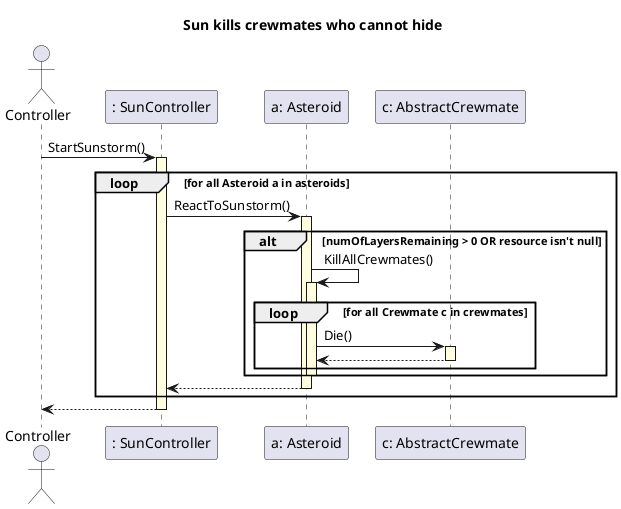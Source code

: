 @startuml
skinparam SequenceLifeLineBackgroundColor LightYellow

title "Sun kills crewmates who cannot hide"

actor Controller as C

participant ": SunController" as sun
participant "a: Asteroid" as a
participant "c: AbstractCrewmate" as c

C -> sun ++ : StartSunstorm()

    loop for all Asteroid a in asteroids

        sun -> a ++ : ReactToSunstorm()

            alt numOfLayersRemaining > 0 OR resource isn't null

                a -> a ++ : KillAllCrewmates()

                    loop for all Crewmate c in crewmates

                        a -> c ++ : Die()
                        c --> a --

                    end

                deactivate a

            end

        a --> sun --

    end

sun --> C --

@enduml